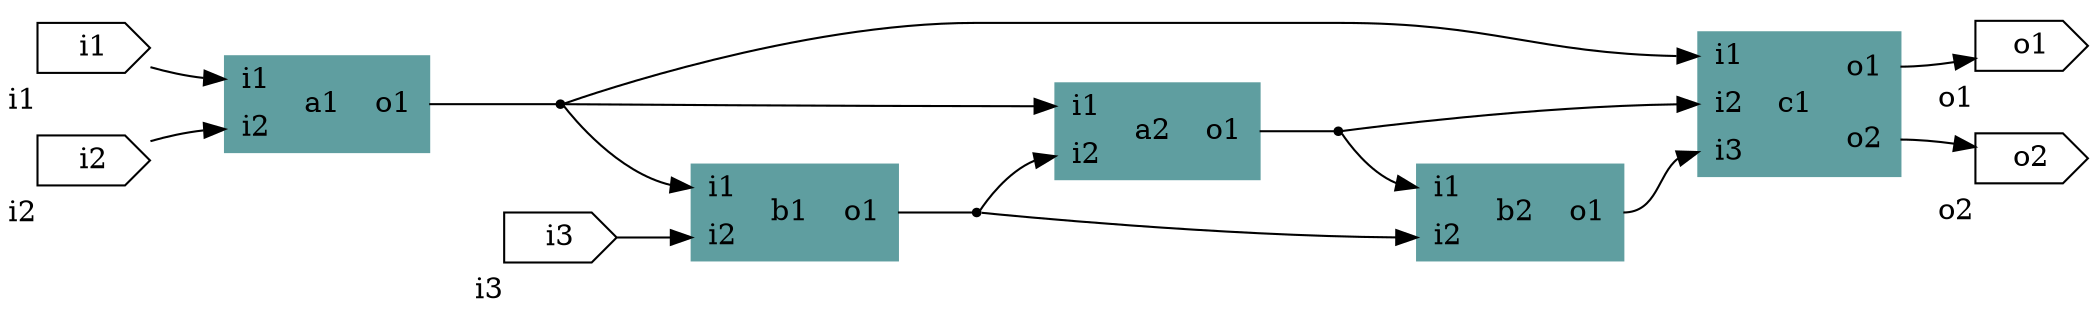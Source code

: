 # Test
digraph test_circ {
  graph [rankdir = LR];
  a1[shape=record; style=filled;color=cadetblue; label="{{<i1>i1|<i2>i2}| a1 |{<o1>o1}}"]
  a2[shape=record; style=filled;color=cadetblue; label="{{<i1>i1|<i2>i2}| a2 |{<o1>o1}}"]
  b1[shape=record; style=filled;color=cadetblue; label="{{<i1>i1|<i2>i2}| b1 |{<o1>o1}}"]
  b2[shape=record; style=filled;color=cadetblue; label="{{<i1>i1|<i2>i2}| b2 |{<o1>o1}}"]
  c1[shape=record; style=filled;color=cadetblue; label="{{<i1>i1|<i2>i2|<i3>i3}| c1 |{<o1>o1|<o2>o2}}"]
  i1[shape=cds,xlabel="i1"]
  i2[shape=cds,xlabel="i2"]
  i3[shape=cds,xlabel="i3"]
  o1[shape=cds,xlabel="o1"]
  o2[shape=cds,xlabel="o2"]
  i1 -> a1:i1;
  i2 -> a1:i2;
  i3 -> b1:i2;
  w1[shape=point];
  a1:o1 -> w1[arrowhead=none]
  w1 -> b1:i1;
  w1 -> a2:i1;
  w1 -> c1:i1;
  w3[shape=point];
  a2:o1 -> w3[arrowhead=none]
  w3 -> b2:i1;
  w3 -> c1:i2;
  w2[shape=point];
  b1:o1 -> w2[arrowhead=none]
  w2 -> a2:i2;
  w2 -> b2:i2;
  b2:o1 -> c1:i3;
  c1:o1 -> o1;
  c1:o2 -> o2;
}
